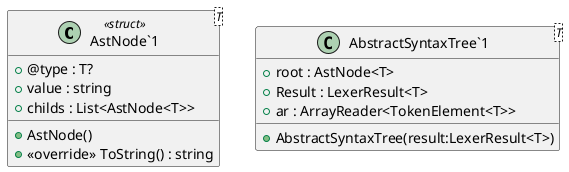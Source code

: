 @startuml
class "AstNode`1"<T> <<struct>> {
    + @type : T?
    + value : string
    + childs : List<AstNode<T>>
    + AstNode()
    + <<override>> ToString() : string
}
class "AbstractSyntaxTree`1"<T> {
    + root : AstNode<T>
    + Result : LexerResult<T>
    + ar : ArrayReader<TokenElement<T>>
    + AbstractSyntaxTree(result:LexerResult<T>)
}
@enduml
